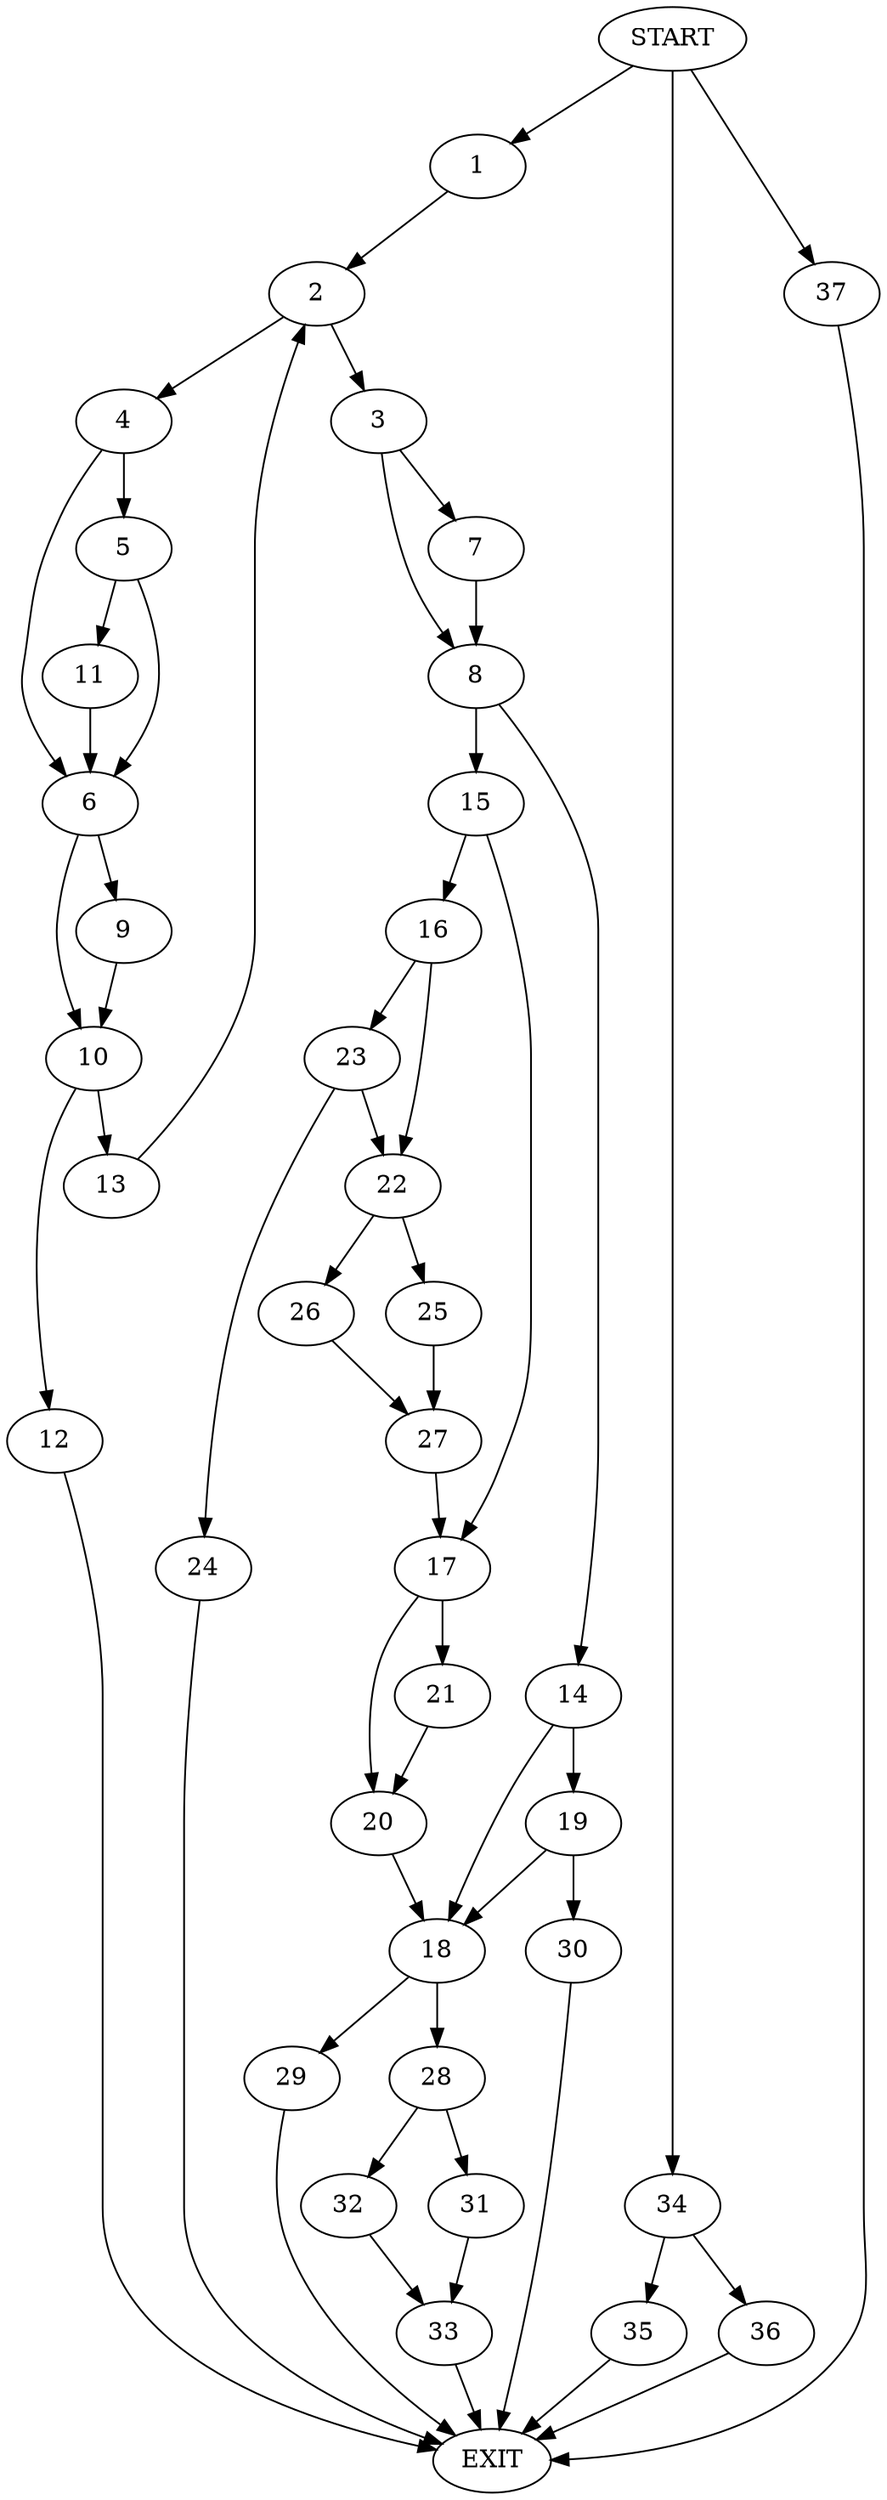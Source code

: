 digraph {
0 [label="START"]
38 [label="EXIT"]
0 -> 1
1 -> 2
2 -> 3
2 -> 4
4 -> 5
4 -> 6
3 -> 7
3 -> 8
6 -> 9
6 -> 10
5 -> 6
5 -> 11
11 -> 6
9 -> 10
10 -> 12
10 -> 13
12 -> 38
13 -> 2
8 -> 14
8 -> 15
7 -> 8
15 -> 16
15 -> 17
14 -> 18
14 -> 19
17 -> 20
17 -> 21
16 -> 22
16 -> 23
23 -> 22
23 -> 24
22 -> 25
22 -> 26
24 -> 38
25 -> 27
26 -> 27
27 -> 17
20 -> 18
21 -> 20
18 -> 28
18 -> 29
19 -> 30
19 -> 18
30 -> 38
28 -> 31
28 -> 32
29 -> 38
32 -> 33
31 -> 33
33 -> 38
0 -> 34
34 -> 35
34 -> 36
35 -> 38
36 -> 38
0 -> 37
37 -> 38
}

